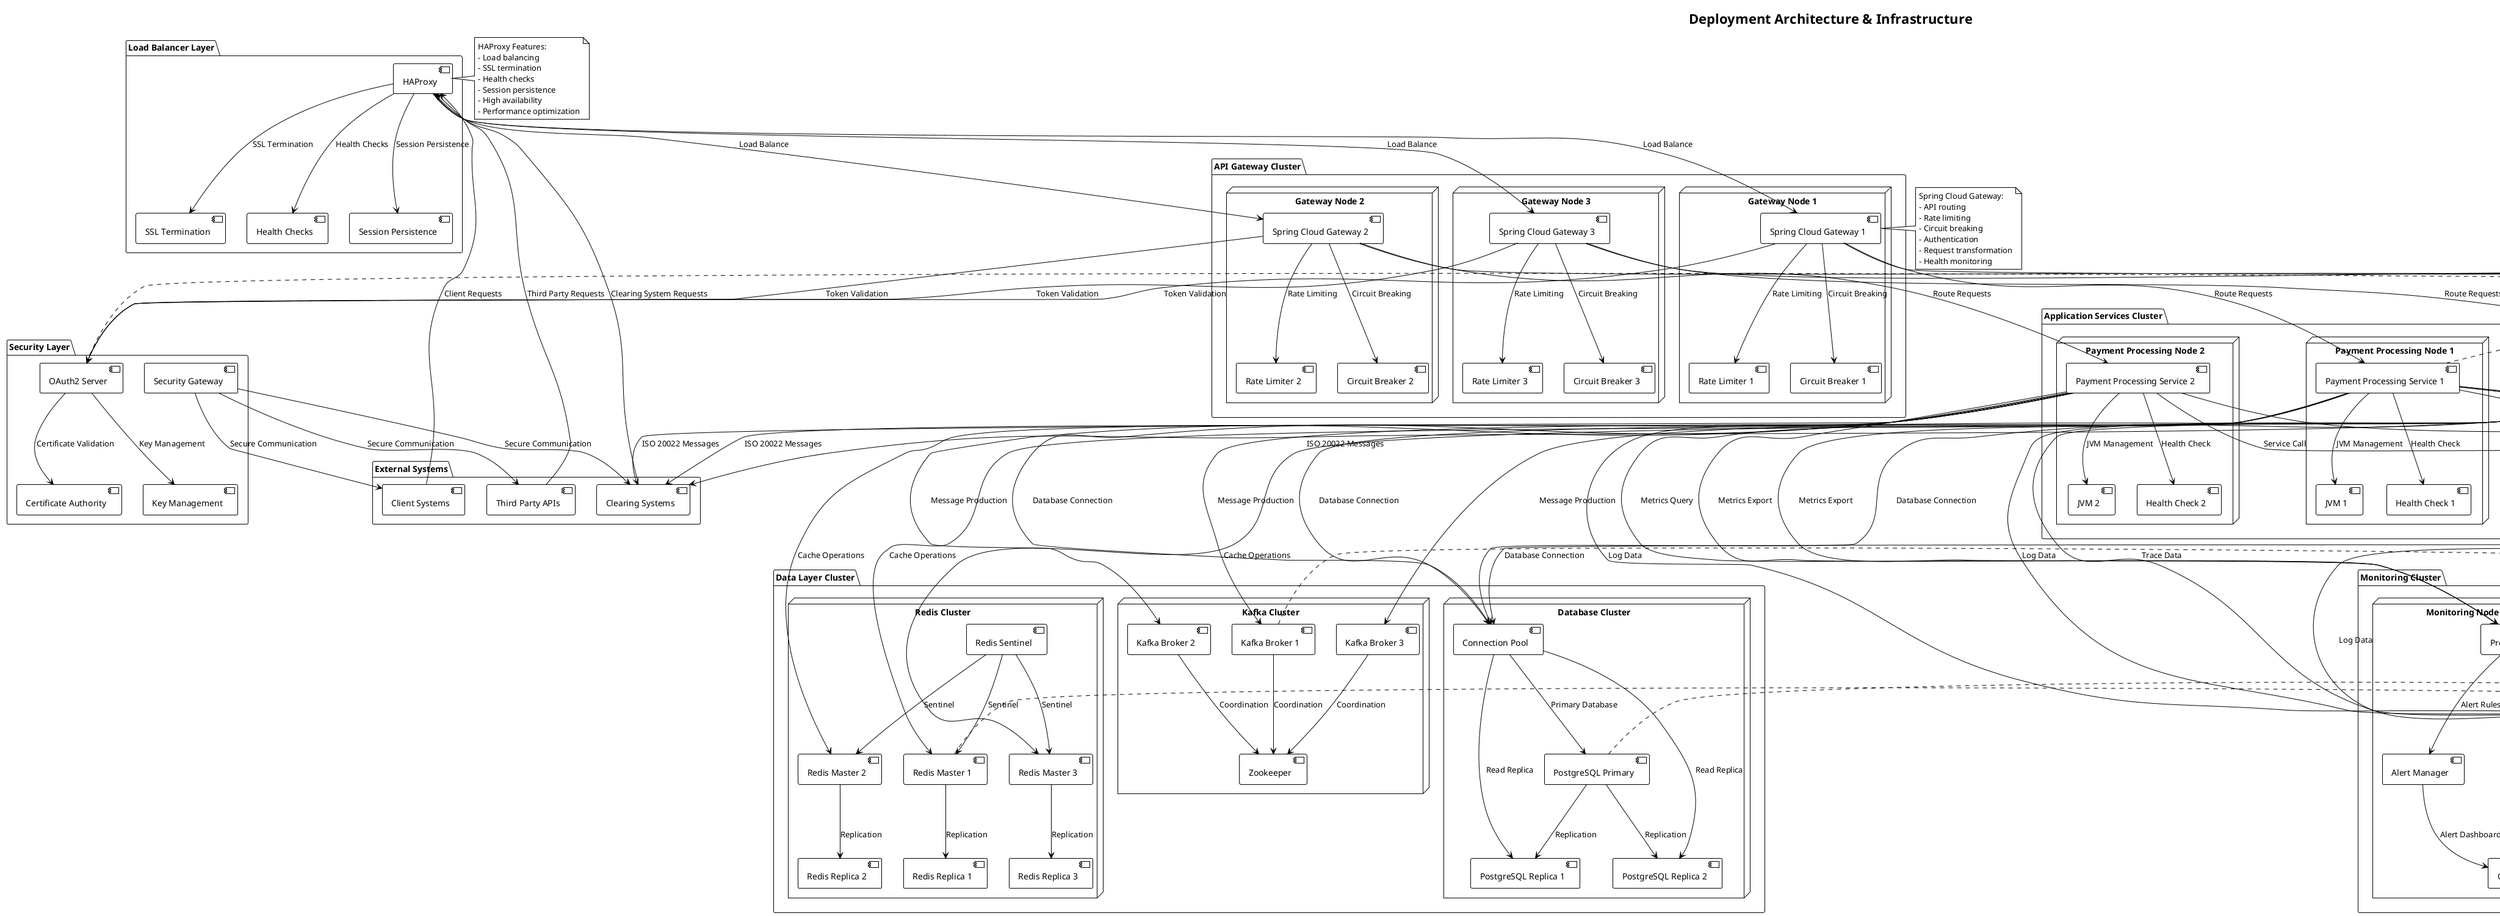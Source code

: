 @startuml DEPLOYMENT_ARCHITECTURE
!theme plain
title Deployment Architecture & Infrastructure

package "Load Balancer Layer" {
    [HAProxy] as HA
    [SSL Termination] as ST
    [Health Checks] as HC
    [Session Persistence] as SP
}

package "API Gateway Cluster" {
    node "Gateway Node 1" {
        [Spring Cloud Gateway 1] as SCG1
        [Rate Limiter 1] as RL1
        [Circuit Breaker 1] as CB1
    }
    
    node "Gateway Node 2" {
        [Spring Cloud Gateway 2] as SCG2
        [Rate Limiter 2] as RL2
        [Circuit Breaker 2] as CB2
    }
    
    node "Gateway Node 3" {
        [Spring Cloud Gateway 3] as SCG3
        [Rate Limiter 3] as RL3
        [Circuit Breaker 3] as CB3
    }
}

package "Application Services Cluster" {
    node "Payment Processing Node 1" {
        [Payment Processing Service 1] as MS1
        [JVM 1] as JVM1
        [Health Check 1] as HC1
    }
    
    node "Payment Processing Node 2" {
        [Payment Processing Service 2] as MS2
        [JVM 2] as JVM2
        [Health Check 2] as HC2
    }
    
    node "Payment Processing Node 3" {
        [Payment Processing Service 3] as MS3
        [JVM 3] as JVM3
        [Health Check 3] as HC3
    }
    
    node "Core Banking Node" {
        [Core Banking Service] as CBS
        [JVM 4] as JVM4
        [Health Check 4] as HC4
    }
}

package "Data Layer Cluster" {
    node "Database Cluster" {
        [PostgreSQL Primary] as PGP
        [PostgreSQL Replica 1] as PGR1
        [PostgreSQL Replica 2] as PGR2
        [Connection Pool] as CP
    }
    
    node "Redis Cluster" {
        [Redis Master 1] as RM1
        [Redis Replica 1] as RR1
        [Redis Master 2] as RM2
        [Redis Replica 2] as RR2
        [Redis Master 3] as RM3
        [Redis Replica 3] as RR3
        [Redis Sentinel] as RS
    }
    
    node "Kafka Cluster" {
        [Kafka Broker 1] as KB1
        [Kafka Broker 2] as KB2
        [Kafka Broker 3] as KB3
        [Zookeeper] as ZK
    }
}

package "Monitoring Cluster" {
    node "Monitoring Node 1" {
        [Prometheus] as P
        [Grafana] as G
        [Alert Manager] as AM
    }
    
    node "Monitoring Node 2" {
        [Jaeger] as J
        [ELK Stack] as ELK
        [Log Aggregator] as LA
    }
}

package "Security Layer" {
    [OAuth2 Server] as OAuth2S
    [Certificate Authority] as CA
    [Key Management] as KM
    [Security Gateway] as SG
}

package "External Systems" {
    [Clearing Systems] as CS
    [Client Systems] as ClientSys
    [Third Party APIs] as TPA
}

' Load balancer connections
HA --> ST : SSL Termination
HA --> HC : Health Checks
HA --> SP : Session Persistence

' API Gateway cluster connections
HA --> SCG1 : Load Balance
HA --> SCG2 : Load Balance
HA --> SCG3 : Load Balance

SCG1 --> RL1 : Rate Limiting
SCG1 --> CB1 : Circuit Breaking
SCG2 --> RL2 : Rate Limiting
SCG2 --> CB2 : Circuit Breaking
SCG3 --> RL3 : Rate Limiting
SCG3 --> CB3 : Circuit Breaking

' Application services connections
SCG1 --> MS1 : Route Requests
SCG2 --> MS2 : Route Requests
SCG3 --> MS3 : Route Requests

MS1 --> JVM1 : JVM Management
MS2 --> JVM2 : JVM Management
MS3 --> JVM3 : JVM Management

MS1 --> HC1 : Health Check
MS2 --> HC2 : Health Check
MS3 --> HC3 : Health Check

MS1 --> CBS : Service Call
MS2 --> CBS : Service Call
MS3 --> CBS : Service Call

' Data layer connections
MS1 --> CP : Database Connection
MS2 --> CP : Database Connection
MS3 --> CP : Database Connection
CBS --> CP : Database Connection

CP --> PGP : Primary Database
CP --> PGR1 : Read Replica
CP --> PGR2 : Read Replica

PGP --> PGR1 : Replication
PGP --> PGR2 : Replication

MS1 --> RM1 : Cache Operations
MS2 --> RM2 : Cache Operations
MS3 --> RM3 : Cache Operations

RM1 --> RR1 : Replication
RM2 --> RR2 : Replication
RM3 --> RR3 : Replication

RS --> RM1 : Sentinel
RS --> RM2 : Sentinel
RS --> RM3 : Sentinel

MS1 --> KB1 : Message Production
MS2 --> KB2 : Message Production
MS3 --> KB3 : Message Production

KB1 --> ZK : Coordination
KB2 --> ZK : Coordination
KB3 --> ZK : Coordination

' Monitoring connections
MS1 --> P : Metrics Export
MS2 --> P : Metrics Export
MS3 --> P : Metrics Export
CBS --> P : Metrics Export

SCG1 --> J : Trace Data
SCG2 --> J : Trace Data
SCG3 --> J : Trace Data
MS1 --> J : Trace Data
MS2 --> J : Trace Data
MS3 --> J : Trace Data

MS1 --> ELK : Log Data
MS2 --> ELK : Log Data
MS3 --> ELK : Log Data
CBS --> ELK : Log Data

MS1 --> P : Metrics Query
MS2 --> P : Metrics Query
MS3 --> P : Metrics Query
CBS --> P : Metrics Query

P --> G : Metrics Data
J --> G : Trace Data
ELK --> G : Log Data

P --> AM : Alert Rules
AM --> G : Alert Dashboard

' Security connections
SCG1 --> OAuth2S : Token Validation
SCG2 --> OAuth2S : Token Validation
SCG3 --> OAuth2S : Token Validation

OAuth2S --> CA : Certificate Validation
OAuth2S --> KM : Key Management

SG --> CS : Secure Communication
SG --> ClientSys : Secure Communication
SG --> TPA : Secure Communication

' External system connections
MS1 --> CS : ISO 20022 Messages
MS2 --> CS : ISO 20022 Messages
MS3 --> CS : ISO 20022 Messages

ClientSys --> HA : Client Requests
CS --> HA : Clearing System Requests
TPA --> HA : Third Party Requests

note right of HA
HAProxy Features:
- Load balancing
- SSL termination
- Health checks
- Session persistence
- High availability
- Performance optimization
end note

note right of SCG1
Spring Cloud Gateway:
- API routing
- Rate limiting
- Circuit breaking
- Authentication
- Request transformation
- Health monitoring
end note

note right of MS1
Payment Processing Service:
- ISO 20022 processing
- Business logic
- External integration
- Configuration management
- Audit logging
- Performance optimization
end note

note right of PGP
PostgreSQL Primary:
- ACID compliance
- High availability
- Replication
- Performance tuning
- Backup and recovery
- Security features
end note

note right of RM1
Redis Master:
- High performance
- Data persistence
- Clustering
- Memory optimization
- Pub/Sub messaging
- Session storage
end note

note right of KB1
Kafka Broker:
- High throughput
- Durability
- Replication
- Partitioning
- Consumer groups
- Message retention
end note

note right of P
Prometheus:
- Metrics collection
- Time series storage
- Query language
- Alerting rules
- Service discovery
- High availability
end note

note right of OAuth2S
OAuth2 Server:
- Token generation
- Token validation
- Scope management
- Client management
- Security features
- High availability
end note

@enduml